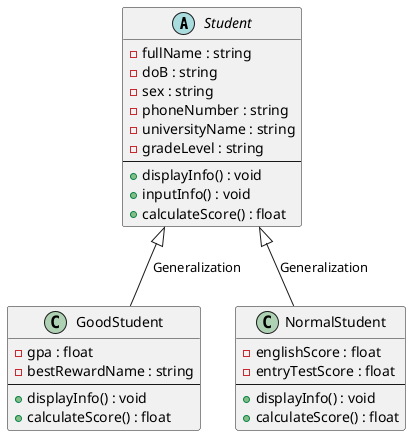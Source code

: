 @startuml
abstract class Student {
    - fullName : string
    - doB : string
    - sex : string
    - phoneNumber : string
    - universityName : string
    - gradeLevel : string
    --
    + displayInfo() : void
    + inputInfo() : void
    + calculateScore() : float
}

class GoodStudent {
    - gpa : float
    - bestRewardName : string
    --
    + displayInfo() : void
    + calculateScore() : float
}

class NormalStudent {
    - englishScore : float
    - entryTestScore : float
    --
    + displayInfo() : void
    + calculateScore() : float
}

Student <|-- GoodStudent : Generalization 
Student <|-- NormalStudent : Generalization 

@enduml
